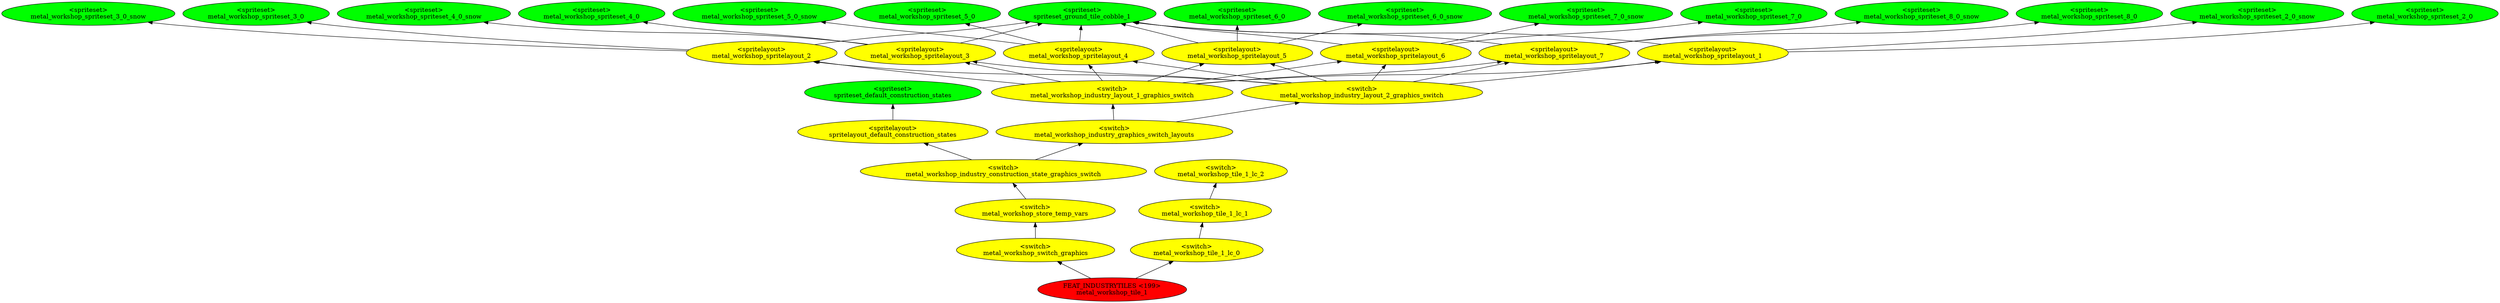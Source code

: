 digraph {
rankdir="BT"
spriteset_default_construction_states [fillcolor=green style="filled" label="<spriteset>\nspriteset_default_construction_states"]
spritelayout_default_construction_states [fillcolor=yellow style="filled" label="<spritelayout>\nspritelayout_default_construction_states"]
spriteset_ground_tile_cobble_1 [fillcolor=green style="filled" label="<spriteset>\nspriteset_ground_tile_cobble_1"]
metal_workshop_spriteset_2_0 [fillcolor=green style="filled" label="<spriteset>\nmetal_workshop_spriteset_2_0"]
metal_workshop_spriteset_2_0_snow [fillcolor=green style="filled" label="<spriteset>\nmetal_workshop_spriteset_2_0_snow"]
metal_workshop_spriteset_3_0 [fillcolor=green style="filled" label="<spriteset>\nmetal_workshop_spriteset_3_0"]
metal_workshop_spriteset_3_0_snow [fillcolor=green style="filled" label="<spriteset>\nmetal_workshop_spriteset_3_0_snow"]
metal_workshop_spriteset_4_0 [fillcolor=green style="filled" label="<spriteset>\nmetal_workshop_spriteset_4_0"]
metal_workshop_spriteset_4_0_snow [fillcolor=green style="filled" label="<spriteset>\nmetal_workshop_spriteset_4_0_snow"]
metal_workshop_spriteset_5_0 [fillcolor=green style="filled" label="<spriteset>\nmetal_workshop_spriteset_5_0"]
metal_workshop_spriteset_5_0_snow [fillcolor=green style="filled" label="<spriteset>\nmetal_workshop_spriteset_5_0_snow"]
metal_workshop_spriteset_6_0 [fillcolor=green style="filled" label="<spriteset>\nmetal_workshop_spriteset_6_0"]
metal_workshop_spriteset_6_0_snow [fillcolor=green style="filled" label="<spriteset>\nmetal_workshop_spriteset_6_0_snow"]
metal_workshop_spriteset_7_0 [fillcolor=green style="filled" label="<spriteset>\nmetal_workshop_spriteset_7_0"]
metal_workshop_spriteset_7_0_snow [fillcolor=green style="filled" label="<spriteset>\nmetal_workshop_spriteset_7_0_snow"]
metal_workshop_spriteset_8_0 [fillcolor=green style="filled" label="<spriteset>\nmetal_workshop_spriteset_8_0"]
metal_workshop_spriteset_8_0_snow [fillcolor=green style="filled" label="<spriteset>\nmetal_workshop_spriteset_8_0_snow"]
metal_workshop_spritelayout_1 [fillcolor=yellow style="filled" label="<spritelayout>\nmetal_workshop_spritelayout_1"]
metal_workshop_spritelayout_2 [fillcolor=yellow style="filled" label="<spritelayout>\nmetal_workshop_spritelayout_2"]
metal_workshop_spritelayout_3 [fillcolor=yellow style="filled" label="<spritelayout>\nmetal_workshop_spritelayout_3"]
metal_workshop_spritelayout_4 [fillcolor=yellow style="filled" label="<spritelayout>\nmetal_workshop_spritelayout_4"]
metal_workshop_spritelayout_5 [fillcolor=yellow style="filled" label="<spritelayout>\nmetal_workshop_spritelayout_5"]
metal_workshop_spritelayout_6 [fillcolor=yellow style="filled" label="<spritelayout>\nmetal_workshop_spritelayout_6"]
metal_workshop_spritelayout_7 [fillcolor=yellow style="filled" label="<spritelayout>\nmetal_workshop_spritelayout_7"]
metal_workshop_industry_layout_1_graphics_switch [fillcolor=yellow style="filled" label="<switch>\nmetal_workshop_industry_layout_1_graphics_switch"]
metal_workshop_industry_layout_2_graphics_switch [fillcolor=yellow style="filled" label="<switch>\nmetal_workshop_industry_layout_2_graphics_switch"]
metal_workshop_industry_graphics_switch_layouts [fillcolor=yellow style="filled" label="<switch>\nmetal_workshop_industry_graphics_switch_layouts"]
metal_workshop_industry_construction_state_graphics_switch [fillcolor=yellow style="filled" label="<switch>\nmetal_workshop_industry_construction_state_graphics_switch"]
metal_workshop_store_temp_vars [fillcolor=yellow style="filled" label="<switch>\nmetal_workshop_store_temp_vars"]
metal_workshop_switch_graphics [fillcolor=yellow style="filled" label="<switch>\nmetal_workshop_switch_graphics"]
metal_workshop_tile_1_lc_2 [fillcolor=yellow style="filled" label="<switch>\nmetal_workshop_tile_1_lc_2"]
metal_workshop_tile_1_lc_1 [fillcolor=yellow style="filled" label="<switch>\nmetal_workshop_tile_1_lc_1"]
metal_workshop_tile_1_lc_0 [fillcolor=yellow style="filled" label="<switch>\nmetal_workshop_tile_1_lc_0"]
metal_workshop_tile_1 [fillcolor=red style="filled" label="FEAT_INDUSTRYTILES <199>\nmetal_workshop_tile_1"]
metal_workshop_switch_graphics->metal_workshop_store_temp_vars
metal_workshop_spritelayout_1->spriteset_ground_tile_cobble_1
metal_workshop_industry_layout_2_graphics_switch->metal_workshop_spritelayout_7
metal_workshop_spritelayout_2->metal_workshop_spriteset_3_0
metal_workshop_industry_layout_1_graphics_switch->metal_workshop_spritelayout_7
metal_workshop_industry_layout_2_graphics_switch->metal_workshop_spritelayout_6
metal_workshop_industry_layout_1_graphics_switch->metal_workshop_spritelayout_4
metal_workshop_industry_layout_1_graphics_switch->metal_workshop_spritelayout_5
metal_workshop_spritelayout_4->metal_workshop_spriteset_5_0_snow
metal_workshop_spritelayout_6->metal_workshop_spriteset_7_0_snow
metal_workshop_industry_graphics_switch_layouts->metal_workshop_industry_layout_1_graphics_switch
metal_workshop_industry_layout_1_graphics_switch->metal_workshop_spritelayout_2
metal_workshop_tile_1->metal_workshop_tile_1_lc_0
metal_workshop_industry_construction_state_graphics_switch->metal_workshop_industry_graphics_switch_layouts
metal_workshop_industry_construction_state_graphics_switch->spritelayout_default_construction_states
metal_workshop_industry_layout_1_graphics_switch->metal_workshop_spritelayout_3
metal_workshop_industry_graphics_switch_layouts->metal_workshop_industry_layout_2_graphics_switch
metal_workshop_industry_layout_2_graphics_switch->metal_workshop_spritelayout_3
metal_workshop_spritelayout_7->metal_workshop_spriteset_8_0
metal_workshop_spritelayout_5->metal_workshop_spriteset_6_0_snow
metal_workshop_spritelayout_3->metal_workshop_spriteset_4_0_snow
metal_workshop_spritelayout_1->metal_workshop_spriteset_2_0_snow
metal_workshop_spritelayout_7->spriteset_ground_tile_cobble_1
metal_workshop_industry_layout_2_graphics_switch->metal_workshop_spritelayout_4
metal_workshop_spritelayout_5->spriteset_ground_tile_cobble_1
metal_workshop_industry_layout_2_graphics_switch->metal_workshop_spritelayout_2
metal_workshop_spritelayout_6->metal_workshop_spriteset_7_0
metal_workshop_spritelayout_6->spriteset_ground_tile_cobble_1
metal_workshop_industry_layout_1_graphics_switch->metal_workshop_spritelayout_6
metal_workshop_spritelayout_4->spriteset_ground_tile_cobble_1
metal_workshop_spritelayout_5->metal_workshop_spriteset_6_0
metal_workshop_spritelayout_7->metal_workshop_spriteset_8_0_snow
metal_workshop_spritelayout_3->metal_workshop_spriteset_4_0
metal_workshop_tile_1->metal_workshop_switch_graphics
metal_workshop_spritelayout_3->spriteset_ground_tile_cobble_1
spritelayout_default_construction_states->spriteset_default_construction_states
metal_workshop_spritelayout_1->metal_workshop_spriteset_2_0
metal_workshop_industry_layout_2_graphics_switch->metal_workshop_spritelayout_1
metal_workshop_tile_1_lc_0->metal_workshop_tile_1_lc_1
metal_workshop_tile_1_lc_1->metal_workshop_tile_1_lc_2
metal_workshop_industry_layout_1_graphics_switch->metal_workshop_spritelayout_1
metal_workshop_spritelayout_2->metal_workshop_spriteset_3_0_snow
metal_workshop_spritelayout_2->spriteset_ground_tile_cobble_1
metal_workshop_industry_layout_2_graphics_switch->metal_workshop_spritelayout_5
metal_workshop_store_temp_vars->metal_workshop_industry_construction_state_graphics_switch
metal_workshop_spritelayout_4->metal_workshop_spriteset_5_0
}
